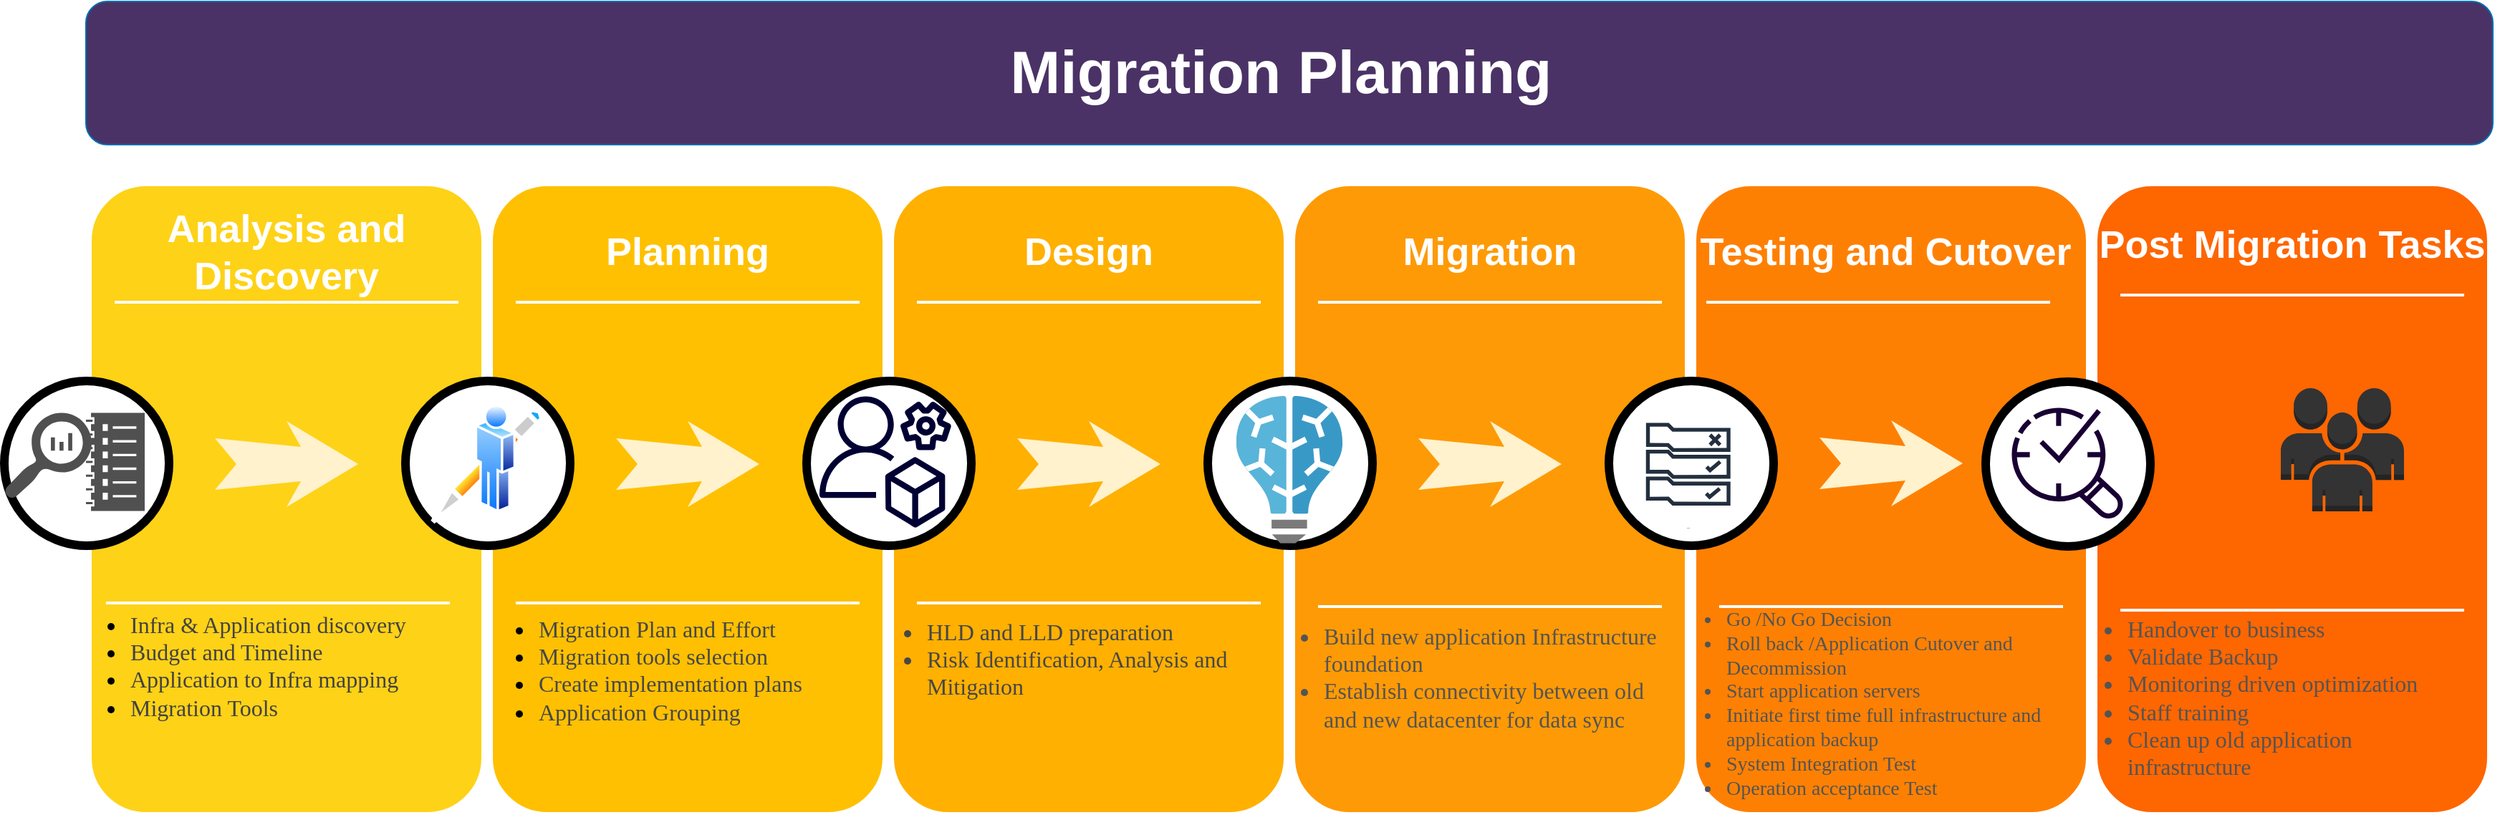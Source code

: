 <mxfile version="15.1.1" type="github" pages="4">
  <diagram name="Page-1" id="12e1b939-464a-85fe-373e-61e167be1490">
    <mxGraphModel dx="3708.5" dy="1090" grid="1" gridSize="10" guides="1" tooltips="1" connect="1" arrows="1" fold="1" page="1" pageScale="1.5" pageWidth="1169" pageHeight="826" background="none" math="0" shadow="0">
      <root>
        <mxCell id="0" />
        <mxCell id="1" parent="0" />
        <mxCell id="Mgbi5jZME9OmvZ7nnehs-18" value="" style="whiteSpace=wrap;html=1;rounded=1;shadow=0;strokeWidth=8;fontSize=20;align=center;fillColor=#FE8003;strokeColor=#FFFFFF;" parent="1" vertex="1">
          <mxGeometry x="1178" y="405" width="280" height="445" as="geometry" />
        </mxCell>
        <mxCell id="Mgbi5jZME9OmvZ7nnehs-17" value="" style="whiteSpace=wrap;html=1;rounded=1;shadow=0;strokeWidth=8;fontSize=20;align=center;fillColor=#FE6600;strokeColor=#FFFFFF;" parent="1" vertex="1">
          <mxGeometry x="1458" y="405" width="280" height="445" as="geometry" />
        </mxCell>
        <mxCell id="60da8b9f42644d3a-2" value="" style="whiteSpace=wrap;html=1;rounded=1;shadow=0;strokeWidth=8;fontSize=20;align=center;fillColor=#FED217;strokeColor=#FFFFFF;" parent="1" vertex="1">
          <mxGeometry x="58" y="405" width="280" height="445" as="geometry" />
        </mxCell>
        <mxCell id="60da8b9f42644d3a-3" value="Analysis and Discovery" style="text;html=1;strokeColor=none;fillColor=none;align=center;verticalAlign=middle;whiteSpace=wrap;rounded=0;shadow=0;fontSize=27;fontColor=#FFFFFF;fontStyle=1" parent="1" vertex="1">
          <mxGeometry x="58" y="425" width="280" height="60" as="geometry" />
        </mxCell>
        <mxCell id="60da8b9f42644d3a-6" value="" style="line;strokeWidth=2;html=1;rounded=0;shadow=0;fontSize=27;align=center;fillColor=none;strokeColor=#FFFFFF;" parent="1" vertex="1">
          <mxGeometry x="78" y="485" width="240" height="10" as="geometry" />
        </mxCell>
        <mxCell id="60da8b9f42644d3a-7" value="" style="line;strokeWidth=2;html=1;rounded=0;shadow=0;fontSize=27;align=center;fillColor=none;strokeColor=#FFFFFF;" parent="1" vertex="1">
          <mxGeometry x="72" y="695" width="240" height="10" as="geometry" />
        </mxCell>
        <mxCell id="60da8b9f42644d3a-8" value="" style="ellipse;whiteSpace=wrap;html=1;rounded=0;shadow=0;strokeWidth=6;fontSize=14;align=center;" parent="1" vertex="1">
          <mxGeometry x="1" y="545" width="115" height="115" as="geometry" />
        </mxCell>
        <mxCell id="60da8b9f42644d3a-9" value="" style="html=1;shadow=0;dashed=0;align=center;verticalAlign=middle;shape=mxgraph.arrows2.stylisedArrow;dy=0.6;dx=40;notch=15;feather=0.4;rounded=0;strokeWidth=1;fontSize=27;strokeColor=none;fillColor=#fff2cc;" parent="1" vertex="1">
          <mxGeometry x="148" y="573" width="100" height="60" as="geometry" />
        </mxCell>
        <mxCell id="60da8b9f42644d3a-17" value="" style="whiteSpace=wrap;html=1;rounded=1;shadow=0;strokeWidth=8;fontSize=20;align=center;fillColor=#FFC001;strokeColor=#FFFFFF;" parent="1" vertex="1">
          <mxGeometry x="338" y="405" width="280" height="445" as="geometry" />
        </mxCell>
        <mxCell id="60da8b9f42644d3a-18" value="Planning" style="text;html=1;strokeColor=none;fillColor=none;align=center;verticalAlign=middle;whiteSpace=wrap;rounded=0;shadow=0;fontSize=27;fontColor=#FFFFFF;fontStyle=1" parent="1" vertex="1">
          <mxGeometry x="338" y="425" width="280" height="60" as="geometry" />
        </mxCell>
        <mxCell id="60da8b9f42644d3a-20" value="" style="line;strokeWidth=2;html=1;rounded=0;shadow=0;fontSize=27;align=center;fillColor=none;strokeColor=#FFFFFF;" parent="1" vertex="1">
          <mxGeometry x="358" y="485" width="240" height="10" as="geometry" />
        </mxCell>
        <mxCell id="60da8b9f42644d3a-21" value="" style="line;strokeWidth=2;html=1;rounded=0;shadow=0;fontSize=27;align=center;fillColor=none;strokeColor=#FFFFFF;" parent="1" vertex="1">
          <mxGeometry x="358" y="695" width="240" height="10" as="geometry" />
        </mxCell>
        <mxCell id="60da8b9f42644d3a-22" value="" style="ellipse;whiteSpace=wrap;html=1;rounded=0;shadow=0;strokeWidth=6;fontSize=14;align=center;" parent="1" vertex="1">
          <mxGeometry x="281" y="545" width="115" height="115" as="geometry" />
        </mxCell>
        <mxCell id="60da8b9f42644d3a-23" value="" style="html=1;shadow=0;dashed=0;align=center;verticalAlign=middle;shape=mxgraph.arrows2.stylisedArrow;dy=0.6;dx=40;notch=15;feather=0.4;rounded=0;strokeWidth=1;fontSize=27;strokeColor=none;fillColor=#fff2cc;" parent="1" vertex="1">
          <mxGeometry x="428" y="573" width="100" height="60" as="geometry" />
        </mxCell>
        <mxCell id="60da8b9f42644d3a-24" value="" style="whiteSpace=wrap;html=1;rounded=1;shadow=0;strokeWidth=8;fontSize=20;align=center;fillColor=#FFB001;strokeColor=#FFFFFF;" parent="1" vertex="1">
          <mxGeometry x="618" y="405" width="280" height="445" as="geometry" />
        </mxCell>
        <mxCell id="60da8b9f42644d3a-25" value="Design" style="text;html=1;strokeColor=none;fillColor=none;align=center;verticalAlign=middle;whiteSpace=wrap;rounded=0;shadow=0;fontSize=27;fontColor=#FFFFFF;fontStyle=1" parent="1" vertex="1">
          <mxGeometry x="618" y="425" width="280" height="60" as="geometry" />
        </mxCell>
        <mxCell id="60da8b9f42644d3a-27" value="" style="line;strokeWidth=2;html=1;rounded=0;shadow=0;fontSize=27;align=center;fillColor=none;strokeColor=#FFFFFF;" parent="1" vertex="1">
          <mxGeometry x="638" y="485" width="240" height="10" as="geometry" />
        </mxCell>
        <mxCell id="60da8b9f42644d3a-28" value="" style="line;strokeWidth=2;html=1;rounded=0;shadow=0;fontSize=27;align=center;fillColor=none;strokeColor=#FFFFFF;" parent="1" vertex="1">
          <mxGeometry x="638" y="697.5" width="240" height="5" as="geometry" />
        </mxCell>
        <mxCell id="60da8b9f42644d3a-29" value="" style="ellipse;whiteSpace=wrap;html=1;rounded=0;shadow=0;strokeWidth=6;fontSize=14;align=center;" parent="1" vertex="1">
          <mxGeometry x="561" y="545" width="115" height="115" as="geometry" />
        </mxCell>
        <mxCell id="60da8b9f42644d3a-30" value="" style="html=1;shadow=0;dashed=0;align=center;verticalAlign=middle;shape=mxgraph.arrows2.stylisedArrow;dy=0.6;dx=40;notch=15;feather=0.4;rounded=0;strokeWidth=1;fontSize=27;strokeColor=none;fillColor=#fff2cc;" parent="1" vertex="1">
          <mxGeometry x="708" y="573" width="100" height="60" as="geometry" />
        </mxCell>
        <mxCell id="60da8b9f42644d3a-31" value="" style="whiteSpace=wrap;html=1;rounded=1;shadow=0;strokeWidth=8;fontSize=20;align=center;fillColor=#FE9A05;strokeColor=#FFFFFF;" parent="1" vertex="1">
          <mxGeometry x="898" y="405" width="280" height="445" as="geometry" />
        </mxCell>
        <mxCell id="60da8b9f42644d3a-32" value="Migration" style="text;html=1;strokeColor=none;fillColor=none;align=center;verticalAlign=middle;whiteSpace=wrap;rounded=0;shadow=0;fontSize=27;fontColor=#FFFFFF;fontStyle=1" parent="1" vertex="1">
          <mxGeometry x="898" y="425" width="280" height="60" as="geometry" />
        </mxCell>
        <mxCell id="60da8b9f42644d3a-33" value="&lt;div style=&quot;text-align: left&quot;&gt;&lt;br&gt;&lt;/div&gt;" style="text;html=1;strokeColor=none;fillColor=none;align=center;verticalAlign=middle;whiteSpace=wrap;rounded=0;shadow=0;fontSize=14;fontColor=#FFFFFF;" parent="1" vertex="1">
          <mxGeometry x="898" y="725" width="280" height="90" as="geometry" />
        </mxCell>
        <mxCell id="60da8b9f42644d3a-34" value="" style="line;strokeWidth=2;html=1;rounded=0;shadow=0;fontSize=27;align=center;fillColor=none;strokeColor=#FFFFFF;" parent="1" vertex="1">
          <mxGeometry x="918" y="485" width="240" height="10" as="geometry" />
        </mxCell>
        <mxCell id="60da8b9f42644d3a-35" value="" style="line;strokeWidth=2;html=1;rounded=0;shadow=0;fontSize=27;align=center;fillColor=none;strokeColor=#FFFFFF;" parent="1" vertex="1">
          <mxGeometry x="918" y="697.5" width="240" height="10" as="geometry" />
        </mxCell>
        <mxCell id="60da8b9f42644d3a-36" value="" style="ellipse;whiteSpace=wrap;html=1;rounded=0;shadow=0;strokeWidth=6;fontSize=14;align=center;" parent="1" vertex="1">
          <mxGeometry x="841" y="545" width="115" height="115" as="geometry" />
        </mxCell>
        <mxCell id="60da8b9f42644d3a-37" value="" style="html=1;shadow=0;dashed=0;align=center;verticalAlign=middle;shape=mxgraph.arrows2.stylisedArrow;dy=0.6;dx=40;notch=15;feather=0.4;rounded=0;strokeWidth=1;fontSize=27;strokeColor=none;fillColor=#fff2cc;" parent="1" vertex="1">
          <mxGeometry x="988" y="573" width="100" height="60" as="geometry" />
        </mxCell>
        <mxCell id="60da8b9f42644d3a-38" value="" style="ellipse;whiteSpace=wrap;html=1;rounded=0;shadow=0;strokeWidth=6;fontSize=14;align=center;" parent="1" vertex="1">
          <mxGeometry x="1121" y="545" width="115" height="115" as="geometry" />
        </mxCell>
        <mxCell id="Mgbi5jZME9OmvZ7nnehs-1" value="&lt;h2&gt;&lt;font size=&quot;1&quot; color=&quot;#ffffff&quot;&gt;&lt;b style=&quot;font-size: 42px&quot;&gt;Migration Planning&amp;nbsp;&lt;/b&gt;&lt;/font&gt;&lt;/h2&gt;" style="rounded=1;whiteSpace=wrap;html=1;strokeColor=#006EAF;fontColor=#ffffff;fillColor=#4A3266;" parent="1" vertex="1">
          <mxGeometry x="58" y="280" width="1680" height="100" as="geometry" />
        </mxCell>
        <mxCell id="Mgbi5jZME9OmvZ7nnehs-10" value="Post Migration Tasks" style="text;html=1;strokeColor=none;fillColor=none;align=center;verticalAlign=middle;whiteSpace=wrap;rounded=0;shadow=0;fontSize=27;fontColor=#FFFFFF;fontStyle=1" parent="1" vertex="1">
          <mxGeometry x="1458" y="420" width="280" height="60" as="geometry" />
        </mxCell>
        <mxCell id="Mgbi5jZME9OmvZ7nnehs-12" value="" style="line;strokeWidth=2;html=1;rounded=0;shadow=0;fontSize=27;align=center;fillColor=none;strokeColor=#FFFFFF;" parent="1" vertex="1">
          <mxGeometry x="1478" y="480" width="240" height="10" as="geometry" />
        </mxCell>
        <mxCell id="Mgbi5jZME9OmvZ7nnehs-13" value="" style="line;strokeWidth=2;html=1;rounded=0;shadow=0;fontSize=27;align=center;fillColor=none;strokeColor=#FFFFFF;" parent="1" vertex="1">
          <mxGeometry x="1478" y="700" width="240" height="10" as="geometry" />
        </mxCell>
        <mxCell id="Mgbi5jZME9OmvZ7nnehs-14" value="" style="ellipse;whiteSpace=wrap;html=1;rounded=0;shadow=0;strokeWidth=6;fontSize=14;align=center;" parent="1" vertex="1">
          <mxGeometry x="1384" y="545.5" width="115" height="115" as="geometry" />
        </mxCell>
        <mxCell id="Mgbi5jZME9OmvZ7nnehs-20" value="" style="html=1;shadow=0;dashed=0;align=center;verticalAlign=middle;shape=mxgraph.arrows2.stylisedArrow;dy=0.6;dx=40;notch=15;feather=0.4;rounded=0;strokeWidth=1;fontSize=27;strokeColor=none;fillColor=#fff2cc;" parent="1" vertex="1">
          <mxGeometry x="1268" y="572.5" width="100" height="60" as="geometry" />
        </mxCell>
        <mxCell id="Mgbi5jZME9OmvZ7nnehs-23" value="" style="line;strokeWidth=2;html=1;rounded=0;shadow=0;fontSize=27;align=center;fillColor=none;strokeColor=#FFFFFF;" parent="1" vertex="1">
          <mxGeometry x="1189" y="485" width="240" height="10" as="geometry" />
        </mxCell>
        <mxCell id="Mgbi5jZME9OmvZ7nnehs-27" value="" style="line;strokeWidth=2;html=1;rounded=0;shadow=0;fontSize=27;align=center;fillColor=none;strokeColor=#FFFFFF;" parent="1" vertex="1">
          <mxGeometry x="1198" y="697.5" width="240" height="10" as="geometry" />
        </mxCell>
        <mxCell id="Mgbi5jZME9OmvZ7nnehs-30" value="Testing and Cutover&amp;nbsp;" style="text;html=1;strokeColor=none;fillColor=none;align=center;verticalAlign=middle;whiteSpace=wrap;rounded=0;shadow=0;fontSize=27;fontColor=#FFFFFF;fontStyle=1" parent="1" vertex="1">
          <mxGeometry x="1178" y="425" width="280" height="60" as="geometry" />
        </mxCell>
        <mxCell id="Mgbi5jZME9OmvZ7nnehs-32" value="" style="aspect=fixed;perimeter=ellipsePerimeter;html=1;align=center;shadow=0;dashed=0;spacingTop=3;image;image=img/lib/active_directory/writer.svg;fontColor=#333333;fillColor=#006666;" parent="1" vertex="1">
          <mxGeometry x="298.5" y="561.33" width="80" height="83.33" as="geometry" />
        </mxCell>
        <mxCell id="Mgbi5jZME9OmvZ7nnehs-38" value="Rule" style="sketch=0;outlineConnect=0;fontColor=#232F3E;gradientColor=none;strokeColor=#232F3E;fillColor=#ffffff;dashed=0;verticalLabelPosition=bottom;verticalAlign=top;align=center;html=1;fontSize=1;fontStyle=0;aspect=fixed;shape=mxgraph.aws4.resourceIcon;resIcon=mxgraph.aws4.rule_2;" parent="1" vertex="1">
          <mxGeometry x="1139.5" y="566.25" width="73.75" height="73.75" as="geometry" />
        </mxCell>
        <mxCell id="Mgbi5jZME9OmvZ7nnehs-44" value="" style="sketch=0;outlineConnect=0;fontColor=#232F3E;gradientColor=none;strokeColor=none;dashed=0;verticalLabelPosition=bottom;verticalAlign=top;align=center;html=1;fontSize=12;fontStyle=0;aspect=fixed;pointerEvents=1;shape=mxgraph.aws4.systems_manager_opscenter;fillColor=#190033;" parent="1" vertex="1">
          <mxGeometry x="1402" y="561.98" width="79" height="79" as="geometry" />
        </mxCell>
        <mxCell id="Mgbi5jZME9OmvZ7nnehs-48" value="" style="sketch=0;aspect=fixed;html=1;points=[];align=center;image;fontSize=12;image=img/lib/mscae/Batch_AI.svg;fillColor=#006666;fontColor=#333333;" parent="1" vertex="1">
          <mxGeometry x="860.92" y="555.36" width="74.16" height="103" as="geometry" />
        </mxCell>
        <mxCell id="Mgbi5jZME9OmvZ7nnehs-49" value="" style="sketch=0;pointerEvents=1;shadow=0;dashed=0;html=1;strokeColor=none;labelPosition=center;verticalLabelPosition=bottom;verticalAlign=top;align=center;fillColor=#505050;shape=mxgraph.mscae.oms.log_search;fontColor=#333333;" parent="1" vertex="1">
          <mxGeometry x="1" y="567.23" width="61" height="60" as="geometry" />
        </mxCell>
        <mxCell id="Mgbi5jZME9OmvZ7nnehs-51" value="" style="sketch=0;pointerEvents=1;shadow=0;dashed=0;html=1;strokeColor=none;labelPosition=center;verticalLabelPosition=bottom;verticalAlign=top;align=center;fillColor=#505050;shape=mxgraph.mscae.oms.log_management;fontColor=#333333;" parent="1" vertex="1">
          <mxGeometry x="58" y="567.23" width="41" height="68.5" as="geometry" />
        </mxCell>
        <mxCell id="Mgbi5jZME9OmvZ7nnehs-52" value="" style="sketch=0;outlineConnect=0;fontColor=#232F3E;gradientColor=none;strokeColor=none;dashed=0;verticalLabelPosition=bottom;verticalAlign=top;align=center;html=1;fontSize=12;fontStyle=0;aspect=fixed;pointerEvents=1;shape=mxgraph.aws4.organizations_management_account;fillColor=#000033;" parent="1" vertex="1">
          <mxGeometry x="570" y="552.96" width="92.07" height="97.04" as="geometry" />
        </mxCell>
        <mxCell id="Mgbi5jZME9OmvZ7nnehs-53" value="" style="outlineConnect=0;dashed=0;verticalLabelPosition=bottom;verticalAlign=top;align=center;html=1;shape=mxgraph.aws3.users;gradientColor=none;fontColor=#333333;fillColor=#333333;" parent="1" vertex="1">
          <mxGeometry x="1590" y="550" width="86" height="86" as="geometry" />
        </mxCell>
        <mxCell id="AoJPHezmwkSOa9v0bwVs-1" value="&lt;ul style=&quot;font-size: 16px&quot;&gt;&lt;li&gt;&lt;font color=&quot;#474747&quot; face=&quot;Verdana&quot; style=&quot;font-size: 16px&quot;&gt;Migration Plan and Effort&amp;nbsp;&lt;/font&gt;&lt;/li&gt;&lt;li&gt;&lt;font color=&quot;#474747&quot; face=&quot;Verdana&quot; style=&quot;font-size: 16px&quot;&gt;Migration tools selection&lt;/font&gt;&lt;/li&gt;&lt;li&gt;&lt;font color=&quot;#474747&quot; face=&quot;Verdana&quot; style=&quot;font-size: 16px&quot;&gt;Create implementation plans&lt;/font&gt;&lt;/li&gt;&lt;li&gt;&lt;font color=&quot;#474747&quot; face=&quot;Verdana&quot; style=&quot;font-size: 16px&quot;&gt;Application Grouping&amp;nbsp;&amp;nbsp;&lt;/font&gt;&lt;/li&gt;&lt;/ul&gt;" style="text;html=1;strokeColor=none;fillColor=none;spacing=5;spacingTop=-20;whiteSpace=wrap;overflow=hidden;rounded=0;" vertex="1" parent="1">
          <mxGeometry x="329" y="702.5" width="298" height="130" as="geometry" />
        </mxCell>
        <mxCell id="AoJPHezmwkSOa9v0bwVs-2" value="&lt;ul style=&quot;font-size: 16px&quot;&gt;&lt;li&gt;&lt;font face=&quot;Verdana&quot; style=&quot;font-size: 16px&quot;&gt;&lt;span style=&quot;color: rgb(66 , 66 , 66) ; text-align: justify&quot;&gt;Infra &amp;amp; Application discovery&amp;nbsp;&lt;/span&gt;&lt;/font&gt;&lt;/li&gt;&lt;li&gt;&lt;font face=&quot;Verdana&quot; style=&quot;font-size: 16px&quot;&gt;&lt;span style=&quot;color: rgb(66 , 66 , 66) ; text-align: justify&quot;&gt;Budget and Timeline&lt;/span&gt;&lt;/font&gt;&lt;/li&gt;&lt;li&gt;&lt;font face=&quot;Verdana&quot; style=&quot;font-size: 16px&quot;&gt;&lt;span style=&quot;color: rgb(66 , 66 , 66) ; text-align: justify&quot;&gt;Application to Infra mapping&amp;nbsp;&amp;nbsp;&lt;/span&gt;&lt;/font&gt;&lt;/li&gt;&lt;li&gt;&lt;span style=&quot;font-family: &amp;#34;verdana&amp;#34; ; color: rgb(66 , 66 , 66) ; text-align: justify&quot;&gt;&lt;font style=&quot;font-size: 16px&quot;&gt;Migration Tools&amp;nbsp;&lt;/font&gt;&lt;/span&gt;&lt;/li&gt;&lt;/ul&gt;&lt;h1 style=&quot;font-size: 16px&quot;&gt;&lt;div style=&quot;text-align: justify&quot;&gt;&lt;br style=&quot;color: rgb(51 , 51 , 51) ; font-weight: 400&quot;&gt;&lt;/div&gt;&lt;/h1&gt;" style="text;html=1;strokeColor=none;fillColor=none;spacing=5;spacingTop=-20;whiteSpace=wrap;overflow=hidden;rounded=0;" vertex="1" parent="1">
          <mxGeometry x="44.25" y="700" width="295.75" height="135" as="geometry" />
        </mxCell>
        <mxCell id="AoJPHezmwkSOa9v0bwVs-3" value="&lt;ul style=&quot;font-size: 16px&quot;&gt;&lt;li&gt;&lt;font face=&quot;Verdana&quot; style=&quot;font-size: 16px&quot;&gt;HLD and LLD&amp;nbsp;preparation&amp;nbsp;&lt;/font&gt;&lt;/li&gt;&lt;li&gt;&lt;font face=&quot;Verdana&quot; style=&quot;font-size: 16px&quot;&gt;Risk Identification, Analysis and Mitigation&amp;nbsp;&lt;/font&gt;&lt;/li&gt;&lt;/ul&gt;" style="text;html=1;strokeColor=none;fillColor=none;spacing=5;spacingTop=-20;whiteSpace=wrap;overflow=hidden;rounded=0;fontColor=#474747;" vertex="1" parent="1">
          <mxGeometry x="600" y="705" width="298" height="130" as="geometry" />
        </mxCell>
        <mxCell id="AoJPHezmwkSOa9v0bwVs-4" value="&lt;font color=&quot;#545454&quot; style=&quot;font-size: 14px ; text-align: center&quot; face=&quot;Verdana&quot;&gt;&lt;div style=&quot;text-align: left ; font-size: 16px&quot;&gt;&lt;ul&gt;&lt;li&gt;&lt;div style=&quot;color: rgb(255 , 255 , 255) ; display: inline&quot;&gt;&lt;span style=&quot;color: rgb(84 , 84 , 84)&quot;&gt;Build new application Infrastructure foundation&lt;/span&gt;&lt;/div&gt;&lt;/li&gt;&lt;li&gt;Establish connectivity between old and new datacenter for data sync&lt;/li&gt;&lt;/ul&gt;&lt;/div&gt;&lt;/font&gt;" style="text;html=1;strokeColor=none;fillColor=none;spacing=5;spacingTop=-20;whiteSpace=wrap;overflow=hidden;rounded=0;fontColor=#474747;" vertex="1" parent="1">
          <mxGeometry x="876.5" y="707.5" width="293.5" height="142.5" as="geometry" />
        </mxCell>
        <mxCell id="AoJPHezmwkSOa9v0bwVs-5" value="&lt;font color=&quot;#545454&quot; style=&quot;font-size: 14px ; text-align: center&quot; face=&quot;Verdana&quot;&gt;&lt;div style=&quot;text-align: left&quot;&gt;&lt;ul&gt;&lt;li&gt;&lt;span&gt;Go /No Go Decision&lt;/span&gt;&lt;br&gt;&lt;/li&gt;&lt;li&gt;Roll back /Application Cutover and Decommission&amp;nbsp;&lt;/li&gt;&lt;li&gt;Start application servers&lt;/li&gt;&lt;li&gt;Initiate first time full infrastructure and application backup&amp;nbsp;&lt;/li&gt;&lt;li&gt;System Integration Test&lt;/li&gt;&lt;li&gt;Operation acceptance Test&lt;/li&gt;&lt;/ul&gt;&lt;/div&gt;&lt;/font&gt;" style="text;html=1;strokeColor=none;fillColor=none;spacing=5;spacingTop=-20;whiteSpace=wrap;overflow=hidden;rounded=0;fontColor=#474747;" vertex="1" parent="1">
          <mxGeometry x="1158" y="700" width="312" height="142.5" as="geometry" />
        </mxCell>
        <mxCell id="AoJPHezmwkSOa9v0bwVs-6" value="&lt;font color=&quot;#545454&quot; style=&quot;font-size: 14px ; text-align: center&quot; face=&quot;Verdana&quot;&gt;&lt;div style=&quot;text-align: left ; font-size: 16px&quot;&gt;&lt;ul&gt;&lt;li&gt;Handover to business&amp;nbsp;&lt;/li&gt;&lt;li&gt;Validate Backup&amp;nbsp;&lt;/li&gt;&lt;li&gt;Monitoring driven optimization&amp;nbsp;&lt;/li&gt;&lt;li&gt;Staff training&amp;nbsp;&lt;/li&gt;&lt;li&gt;Clean up old application infrastructure&amp;nbsp;&lt;/li&gt;&lt;/ul&gt;&lt;/div&gt;&lt;/font&gt;" style="text;html=1;strokeColor=none;fillColor=none;spacing=5;spacingTop=-20;whiteSpace=wrap;overflow=hidden;rounded=0;fontColor=#474747;" vertex="1" parent="1">
          <mxGeometry x="1438" y="702.5" width="293.5" height="142.5" as="geometry" />
        </mxCell>
      </root>
    </mxGraphModel>
  </diagram>
  <diagram id="AjVxWTOqyIHjBycvIR92" name="Page-2">
    <mxGraphModel dx="3061" dy="2415" grid="1" gridSize="10" guides="1" tooltips="1" connect="1" arrows="1" fold="1" page="1" pageScale="1" pageWidth="827" pageHeight="1169" math="0" shadow="0">
      <root>
        <mxCell id="GBv7Qy-Bken8bCMUCpsC-0" />
        <mxCell id="GBv7Qy-Bken8bCMUCpsC-1" parent="GBv7Qy-Bken8bCMUCpsC-0" />
        <mxCell id="GBv7Qy-Bken8bCMUCpsC-2" value="" style="whiteSpace=wrap;html=1;rounded=1;shadow=0;strokeWidth=8;fontSize=20;align=center;fillColor=#FE8003;strokeColor=#FFFFFF;" parent="GBv7Qy-Bken8bCMUCpsC-1" vertex="1">
          <mxGeometry x="1178" y="405" width="280" height="430" as="geometry" />
        </mxCell>
        <mxCell id="GBv7Qy-Bken8bCMUCpsC-3" value="" style="whiteSpace=wrap;html=1;rounded=1;shadow=0;strokeWidth=8;fontSize=20;align=center;strokeColor=#FFFFFF;fillColor=#FE6600;" parent="GBv7Qy-Bken8bCMUCpsC-1" vertex="1">
          <mxGeometry x="1458" y="405" width="280" height="430" as="geometry" />
        </mxCell>
        <mxCell id="GBv7Qy-Bken8bCMUCpsC-4" value="" style="whiteSpace=wrap;html=1;rounded=1;shadow=0;strokeWidth=8;fontSize=20;align=center;fillColor=#FED217;strokeColor=#FFFFFF;" parent="GBv7Qy-Bken8bCMUCpsC-1" vertex="1">
          <mxGeometry x="58" y="405" width="280" height="430" as="geometry" />
        </mxCell>
        <mxCell id="GBv7Qy-Bken8bCMUCpsC-5" value="Analysis and Discovery" style="text;html=1;strokeColor=none;fillColor=none;align=center;verticalAlign=middle;whiteSpace=wrap;rounded=0;shadow=0;fontSize=27;fontColor=#FFFFFF;fontStyle=1" parent="GBv7Qy-Bken8bCMUCpsC-1" vertex="1">
          <mxGeometry x="58" y="425" width="280" height="60" as="geometry" />
        </mxCell>
        <mxCell id="GBv7Qy-Bken8bCMUCpsC-6" value="&lt;div style=&quot;text-align: justify&quot;&gt;&lt;ul&gt;&lt;li&gt;&lt;span&gt;&lt;font style=&quot;font-size: 18px&quot; color=&quot;#424242&quot;&gt;&lt;b&gt;Infra and Application discovery&amp;nbsp;&lt;/b&gt;&lt;/font&gt;&lt;/span&gt;&lt;/li&gt;&lt;li&gt;&lt;span&gt;&lt;font size=&quot;3&quot; color=&quot;#424242&quot;&gt;&lt;b&gt;Budget and Timeline&lt;/b&gt;&lt;/font&gt;&lt;/span&gt;&lt;/li&gt;&lt;li&gt;&lt;span&gt;&lt;font size=&quot;3&quot; color=&quot;#424242&quot;&gt;&lt;b&gt;Application to Infra mapping&amp;nbsp;&amp;nbsp;&lt;/b&gt;&lt;/font&gt;&lt;/span&gt;&lt;/li&gt;&lt;li&gt;&lt;font size=&quot;3&quot; color=&quot;#424242&quot;&gt;&lt;b&gt;Migration Tools&amp;nbsp;&lt;/b&gt;&lt;/font&gt;&lt;/li&gt;&lt;/ul&gt;&lt;/div&gt;&lt;div style=&quot;text-align: justify&quot;&gt;&lt;br&gt;&lt;/div&gt;" style="text;html=1;strokeColor=none;fillColor=none;align=left;verticalAlign=middle;whiteSpace=wrap;rounded=0;shadow=0;fontSize=14;fontColor=#333333;" parent="GBv7Qy-Bken8bCMUCpsC-1" vertex="1">
          <mxGeometry x="38" y="687.5" width="280" height="155" as="geometry" />
        </mxCell>
        <mxCell id="GBv7Qy-Bken8bCMUCpsC-7" value="" style="line;strokeWidth=2;html=1;rounded=0;shadow=0;fontSize=27;align=center;fillColor=none;strokeColor=#FFFFFF;" parent="GBv7Qy-Bken8bCMUCpsC-1" vertex="1">
          <mxGeometry x="78" y="485" width="240" height="10" as="geometry" />
        </mxCell>
        <mxCell id="GBv7Qy-Bken8bCMUCpsC-8" value="" style="line;strokeWidth=2;html=1;rounded=0;shadow=0;fontSize=27;align=center;fillColor=none;strokeColor=#FFFFFF;" parent="GBv7Qy-Bken8bCMUCpsC-1" vertex="1">
          <mxGeometry x="72" y="695" width="240" height="10" as="geometry" />
        </mxCell>
        <mxCell id="GBv7Qy-Bken8bCMUCpsC-9" value="" style="ellipse;whiteSpace=wrap;html=1;rounded=0;shadow=0;strokeWidth=6;fontSize=14;align=center;" parent="GBv7Qy-Bken8bCMUCpsC-1" vertex="1">
          <mxGeometry x="1" y="545" width="115" height="115" as="geometry" />
        </mxCell>
        <mxCell id="GBv7Qy-Bken8bCMUCpsC-10" value="" style="html=1;shadow=0;dashed=0;align=center;verticalAlign=middle;shape=mxgraph.arrows2.stylisedArrow;dy=0.6;dx=40;notch=15;feather=0.4;rounded=0;strokeWidth=1;fontSize=27;strokeColor=none;fillColor=#fff2cc;" parent="GBv7Qy-Bken8bCMUCpsC-1" vertex="1">
          <mxGeometry x="148" y="573" width="100" height="60" as="geometry" />
        </mxCell>
        <mxCell id="GBv7Qy-Bken8bCMUCpsC-11" value="" style="whiteSpace=wrap;html=1;rounded=1;shadow=0;strokeWidth=8;fontSize=20;align=center;fillColor=#FFC001;strokeColor=#FFFFFF;" parent="GBv7Qy-Bken8bCMUCpsC-1" vertex="1">
          <mxGeometry x="338" y="405" width="280" height="430" as="geometry" />
        </mxCell>
        <mxCell id="GBv7Qy-Bken8bCMUCpsC-12" value="Planning" style="text;html=1;strokeColor=none;fillColor=none;align=center;verticalAlign=middle;whiteSpace=wrap;rounded=0;shadow=0;fontSize=27;fontColor=#FFFFFF;fontStyle=1" parent="GBv7Qy-Bken8bCMUCpsC-1" vertex="1">
          <mxGeometry x="338" y="425" width="280" height="60" as="geometry" />
        </mxCell>
        <mxCell id="GBv7Qy-Bken8bCMUCpsC-13" value="&lt;ul&gt;&lt;li&gt;&lt;b style=&quot;font-size: 18px&quot;&gt;&lt;font color=&quot;#474747&quot;&gt;Migration Plan and Effort&amp;nbsp;&lt;/font&gt;&lt;/b&gt;&lt;/li&gt;&lt;li&gt;&lt;b style=&quot;font-size: 18px&quot;&gt;&lt;font color=&quot;#474747&quot;&gt;Migration tools selection&lt;/font&gt;&lt;/b&gt;&lt;/li&gt;&lt;li&gt;&lt;b style=&quot;font-size: 18px&quot;&gt;&lt;font color=&quot;#474747&quot;&gt;Create implementation plans&lt;/font&gt;&lt;/b&gt;&lt;/li&gt;&lt;li&gt;&lt;b style=&quot;font-size: 18px&quot;&gt;&lt;font color=&quot;#474747&quot;&gt;Application Grouping&amp;nbsp;&amp;nbsp;&lt;/font&gt;&lt;/b&gt;&lt;/li&gt;&lt;/ul&gt;" style="text;html=1;strokeColor=none;fillColor=none;align=left;verticalAlign=middle;whiteSpace=wrap;rounded=0;shadow=0;fontSize=14;fontColor=#FFFFFF;" parent="GBv7Qy-Bken8bCMUCpsC-1" vertex="1">
          <mxGeometry x="320" y="715" width="298" height="90" as="geometry" />
        </mxCell>
        <mxCell id="GBv7Qy-Bken8bCMUCpsC-14" value="" style="line;strokeWidth=2;html=1;rounded=0;shadow=0;fontSize=27;align=center;fillColor=none;strokeColor=#FFFFFF;" parent="GBv7Qy-Bken8bCMUCpsC-1" vertex="1">
          <mxGeometry x="358" y="485" width="240" height="10" as="geometry" />
        </mxCell>
        <mxCell id="GBv7Qy-Bken8bCMUCpsC-15" value="" style="line;strokeWidth=2;html=1;rounded=0;shadow=0;fontSize=27;align=center;fillColor=none;strokeColor=#FFFFFF;" parent="GBv7Qy-Bken8bCMUCpsC-1" vertex="1">
          <mxGeometry x="358" y="695" width="240" height="10" as="geometry" />
        </mxCell>
        <mxCell id="GBv7Qy-Bken8bCMUCpsC-16" value="" style="ellipse;whiteSpace=wrap;html=1;rounded=0;shadow=0;strokeWidth=6;fontSize=14;align=center;" parent="GBv7Qy-Bken8bCMUCpsC-1" vertex="1">
          <mxGeometry x="281" y="545" width="115" height="115" as="geometry" />
        </mxCell>
        <mxCell id="GBv7Qy-Bken8bCMUCpsC-17" value="" style="html=1;shadow=0;dashed=0;align=center;verticalAlign=middle;shape=mxgraph.arrows2.stylisedArrow;dy=0.6;dx=40;notch=15;feather=0.4;rounded=0;strokeWidth=1;fontSize=27;strokeColor=none;fillColor=#fff2cc;" parent="GBv7Qy-Bken8bCMUCpsC-1" vertex="1">
          <mxGeometry x="428" y="573" width="100" height="60" as="geometry" />
        </mxCell>
        <mxCell id="GBv7Qy-Bken8bCMUCpsC-18" value="" style="whiteSpace=wrap;html=1;rounded=1;shadow=0;strokeWidth=8;fontSize=20;align=center;fillColor=#FFB001;strokeColor=#FFFFFF;" parent="GBv7Qy-Bken8bCMUCpsC-1" vertex="1">
          <mxGeometry x="618" y="405" width="280" height="430" as="geometry" />
        </mxCell>
        <mxCell id="GBv7Qy-Bken8bCMUCpsC-19" value="Design" style="text;html=1;strokeColor=none;fillColor=none;align=center;verticalAlign=middle;whiteSpace=wrap;rounded=0;shadow=0;fontSize=27;fontColor=#FFFFFF;fontStyle=1" parent="GBv7Qy-Bken8bCMUCpsC-1" vertex="1">
          <mxGeometry x="618" y="425" width="280" height="60" as="geometry" />
        </mxCell>
        <mxCell id="GBv7Qy-Bken8bCMUCpsC-20" value="&lt;div style=&quot;text-align: justify&quot;&gt;&lt;ul&gt;&lt;li&gt;&lt;font style=&quot;font-size: 18px&quot; color=&quot;#000000&quot;&gt;&lt;b&gt;&lt;font&gt;HLD and LLD &lt;/font&gt;preparation&lt;font&gt;&amp;nbsp;&lt;/font&gt;&lt;/b&gt;&lt;/font&gt;&lt;/li&gt;&lt;li&gt;&lt;font size=&quot;3&quot; color=&quot;#000000&quot;&gt;&lt;b&gt;Risk Identification, Analysis and Mitigation&amp;nbsp;&lt;/b&gt;&lt;/font&gt;&lt;/li&gt;&lt;/ul&gt;&lt;/div&gt;&lt;div&gt;&lt;font color=&quot;#575757&quot;&gt;&lt;br&gt;&lt;/font&gt;&lt;/div&gt;" style="text;html=1;strokeColor=none;fillColor=none;align=center;verticalAlign=middle;whiteSpace=wrap;rounded=0;shadow=0;fontSize=14;fontColor=#FFFFFF;" parent="GBv7Qy-Bken8bCMUCpsC-1" vertex="1">
          <mxGeometry x="620" y="715" width="260" height="90" as="geometry" />
        </mxCell>
        <mxCell id="GBv7Qy-Bken8bCMUCpsC-21" value="" style="line;strokeWidth=2;html=1;rounded=0;shadow=0;fontSize=27;align=center;fillColor=none;strokeColor=#FFFFFF;" parent="GBv7Qy-Bken8bCMUCpsC-1" vertex="1">
          <mxGeometry x="638" y="485" width="240" height="10" as="geometry" />
        </mxCell>
        <mxCell id="GBv7Qy-Bken8bCMUCpsC-22" value="" style="line;strokeWidth=2;html=1;rounded=0;shadow=0;fontSize=27;align=center;fillColor=none;strokeColor=#FFFFFF;" parent="GBv7Qy-Bken8bCMUCpsC-1" vertex="1">
          <mxGeometry x="638" y="697.5" width="240" height="5" as="geometry" />
        </mxCell>
        <mxCell id="GBv7Qy-Bken8bCMUCpsC-23" value="" style="ellipse;whiteSpace=wrap;html=1;rounded=0;shadow=0;strokeWidth=6;fontSize=14;align=center;" parent="GBv7Qy-Bken8bCMUCpsC-1" vertex="1">
          <mxGeometry x="561" y="545" width="115" height="115" as="geometry" />
        </mxCell>
        <mxCell id="GBv7Qy-Bken8bCMUCpsC-24" value="" style="html=1;shadow=0;dashed=0;align=center;verticalAlign=middle;shape=mxgraph.arrows2.stylisedArrow;dy=0.6;dx=40;notch=15;feather=0.4;rounded=0;strokeWidth=1;fontSize=27;strokeColor=none;fillColor=#fff2cc;" parent="GBv7Qy-Bken8bCMUCpsC-1" vertex="1">
          <mxGeometry x="708" y="573" width="100" height="60" as="geometry" />
        </mxCell>
        <mxCell id="GBv7Qy-Bken8bCMUCpsC-25" value="" style="whiteSpace=wrap;html=1;rounded=1;shadow=0;strokeWidth=8;fontSize=20;align=center;fillColor=#FE9A05;strokeColor=#FFFFFF;" parent="GBv7Qy-Bken8bCMUCpsC-1" vertex="1">
          <mxGeometry x="898" y="405" width="280" height="430" as="geometry" />
        </mxCell>
        <mxCell id="GBv7Qy-Bken8bCMUCpsC-26" value="Migration" style="text;html=1;strokeColor=none;fillColor=none;align=center;verticalAlign=middle;whiteSpace=wrap;rounded=0;shadow=0;fontSize=27;fontColor=#FFFFFF;fontStyle=1" parent="GBv7Qy-Bken8bCMUCpsC-1" vertex="1">
          <mxGeometry x="898" y="425" width="280" height="60" as="geometry" />
        </mxCell>
        <mxCell id="GBv7Qy-Bken8bCMUCpsC-27" value="&lt;div style=&quot;text-align: left&quot;&gt;&lt;span style=&quot;color: rgb(84 , 84 , 84)&quot;&gt;New Infrastructure foundation&lt;/span&gt;&lt;/div&gt;&lt;font color=&quot;#545454&quot;&gt;&lt;div style=&quot;text-align: left&quot;&gt;&lt;span&gt;Establish connectivity between old and&amp;nbsp;&lt;/span&gt;&lt;/div&gt;&lt;div style=&quot;text-align: left&quot;&gt;&lt;span&gt;new datacenter&amp;nbsp;&lt;/span&gt;&lt;/div&gt;&lt;div style=&quot;text-align: left&quot;&gt;&lt;span&gt;Setup pilot infrastructure and validate&amp;nbsp;&lt;/span&gt;&lt;/div&gt;&lt;div style=&quot;text-align: left&quot;&gt;&lt;span&gt;&amp;nbsp;&lt;/span&gt;&lt;/div&gt;&lt;/font&gt;" style="text;html=1;strokeColor=none;fillColor=none;align=center;verticalAlign=middle;whiteSpace=wrap;rounded=0;shadow=0;fontSize=14;fontColor=#FFFFFF;" parent="GBv7Qy-Bken8bCMUCpsC-1" vertex="1">
          <mxGeometry x="898" y="725" width="280" height="90" as="geometry" />
        </mxCell>
        <mxCell id="GBv7Qy-Bken8bCMUCpsC-28" value="" style="line;strokeWidth=2;html=1;rounded=0;shadow=0;fontSize=27;align=center;fillColor=none;strokeColor=#FFFFFF;" parent="GBv7Qy-Bken8bCMUCpsC-1" vertex="1">
          <mxGeometry x="918" y="485" width="240" height="10" as="geometry" />
        </mxCell>
        <mxCell id="GBv7Qy-Bken8bCMUCpsC-29" value="" style="line;strokeWidth=2;html=1;rounded=0;shadow=0;fontSize=27;align=center;fillColor=none;strokeColor=#FFFFFF;" parent="GBv7Qy-Bken8bCMUCpsC-1" vertex="1">
          <mxGeometry x="918" y="705" width="240" height="10" as="geometry" />
        </mxCell>
        <mxCell id="GBv7Qy-Bken8bCMUCpsC-30" value="" style="ellipse;whiteSpace=wrap;html=1;rounded=0;shadow=0;strokeWidth=6;fontSize=14;align=center;" parent="GBv7Qy-Bken8bCMUCpsC-1" vertex="1">
          <mxGeometry x="841" y="545" width="115" height="115" as="geometry" />
        </mxCell>
        <mxCell id="GBv7Qy-Bken8bCMUCpsC-31" value="" style="html=1;shadow=0;dashed=0;align=center;verticalAlign=middle;shape=mxgraph.arrows2.stylisedArrow;dy=0.6;dx=40;notch=15;feather=0.4;rounded=0;strokeWidth=1;fontSize=27;strokeColor=none;fillColor=#fff2cc;" parent="GBv7Qy-Bken8bCMUCpsC-1" vertex="1">
          <mxGeometry x="988" y="573" width="100" height="60" as="geometry" />
        </mxCell>
        <mxCell id="GBv7Qy-Bken8bCMUCpsC-32" value="" style="ellipse;whiteSpace=wrap;html=1;rounded=0;shadow=0;strokeWidth=6;fontSize=14;align=center;" parent="GBv7Qy-Bken8bCMUCpsC-1" vertex="1">
          <mxGeometry x="1121" y="545" width="115" height="115" as="geometry" />
        </mxCell>
        <mxCell id="GBv7Qy-Bken8bCMUCpsC-33" value="&lt;h2&gt;&lt;font size=&quot;1&quot; color=&quot;#ffffff&quot;&gt;&lt;b style=&quot;font-size: 42px&quot;&gt;Migration Planning&amp;nbsp;&lt;/b&gt;&lt;/font&gt;&lt;/h2&gt;" style="rounded=1;whiteSpace=wrap;html=1;strokeColor=#006EAF;fillColor=#006666;fontColor=#ffffff;" parent="GBv7Qy-Bken8bCMUCpsC-1" vertex="1">
          <mxGeometry x="58" y="320" width="1680" height="60" as="geometry" />
        </mxCell>
        <mxCell id="GBv7Qy-Bken8bCMUCpsC-34" value="Post Migration Tasks" style="text;html=1;strokeColor=none;fillColor=none;align=center;verticalAlign=middle;whiteSpace=wrap;rounded=0;shadow=0;fontSize=27;fontColor=#FFFFFF;fontStyle=1" parent="GBv7Qy-Bken8bCMUCpsC-1" vertex="1">
          <mxGeometry x="1458" y="420" width="280" height="60" as="geometry" />
        </mxCell>
        <mxCell id="GBv7Qy-Bken8bCMUCpsC-35" value="&lt;div style=&quot;text-align: left&quot;&gt;&lt;span style=&quot;color: rgb(84 , 84 , 84)&quot;&gt;New Infrastructure foundation&lt;/span&gt;&lt;/div&gt;&lt;font color=&quot;#545454&quot;&gt;&lt;div style=&quot;text-align: left&quot;&gt;&lt;span&gt;Establish connectivity between old and&amp;nbsp;&lt;/span&gt;&lt;/div&gt;&lt;div style=&quot;text-align: left&quot;&gt;&lt;span&gt;new datacenter&amp;nbsp;&lt;/span&gt;&lt;/div&gt;&lt;div style=&quot;text-align: left&quot;&gt;&lt;span&gt;Setup pilot infrastructure and validate&amp;nbsp;&lt;/span&gt;&lt;/div&gt;&lt;div style=&quot;text-align: left&quot;&gt;&lt;span&gt;&amp;nbsp;&lt;/span&gt;&lt;/div&gt;&lt;/font&gt;" style="text;html=1;strokeColor=none;fillColor=none;align=center;verticalAlign=middle;whiteSpace=wrap;rounded=0;shadow=0;fontSize=14;fontColor=#FFFFFF;" parent="GBv7Qy-Bken8bCMUCpsC-1" vertex="1">
          <mxGeometry x="1458" y="732.5" width="280" height="90" as="geometry" />
        </mxCell>
        <mxCell id="GBv7Qy-Bken8bCMUCpsC-36" value="" style="line;strokeWidth=2;html=1;rounded=0;shadow=0;fontSize=27;align=center;fillColor=none;strokeColor=#FFFFFF;" parent="GBv7Qy-Bken8bCMUCpsC-1" vertex="1">
          <mxGeometry x="1478" y="480" width="240" height="10" as="geometry" />
        </mxCell>
        <mxCell id="GBv7Qy-Bken8bCMUCpsC-37" value="" style="line;strokeWidth=2;html=1;rounded=0;shadow=0;fontSize=27;align=center;fillColor=none;strokeColor=#FFFFFF;" parent="GBv7Qy-Bken8bCMUCpsC-1" vertex="1">
          <mxGeometry x="1478" y="708" width="240" height="10" as="geometry" />
        </mxCell>
        <mxCell id="GBv7Qy-Bken8bCMUCpsC-38" value="" style="ellipse;whiteSpace=wrap;html=1;rounded=0;shadow=0;strokeWidth=6;fontSize=14;align=center;" parent="GBv7Qy-Bken8bCMUCpsC-1" vertex="1">
          <mxGeometry x="1384" y="545.5" width="115" height="115" as="geometry" />
        </mxCell>
        <mxCell id="GBv7Qy-Bken8bCMUCpsC-39" value="" style="html=1;shadow=0;dashed=0;align=center;verticalAlign=middle;shape=mxgraph.arrows2.stylisedArrow;dy=0.6;dx=40;notch=15;feather=0.4;rounded=0;strokeWidth=1;fontSize=27;strokeColor=none;fillColor=#fff2cc;" parent="GBv7Qy-Bken8bCMUCpsC-1" vertex="1">
          <mxGeometry x="1268" y="572.5" width="100" height="60" as="geometry" />
        </mxCell>
        <mxCell id="GBv7Qy-Bken8bCMUCpsC-40" value="" style="line;strokeWidth=2;html=1;rounded=0;shadow=0;fontSize=27;align=center;fillColor=none;strokeColor=#FFFFFF;" parent="GBv7Qy-Bken8bCMUCpsC-1" vertex="1">
          <mxGeometry x="1189" y="485" width="240" height="10" as="geometry" />
        </mxCell>
        <mxCell id="GBv7Qy-Bken8bCMUCpsC-41" value="&lt;div style=&quot;text-align: left&quot;&gt;&lt;span style=&quot;color: rgb(84 , 84 , 84)&quot;&gt;New Infrastructure foundation&lt;/span&gt;&lt;/div&gt;&lt;font color=&quot;#545454&quot;&gt;&lt;div style=&quot;text-align: left&quot;&gt;&lt;span&gt;Establish connectivity between old and&amp;nbsp;&lt;/span&gt;&lt;/div&gt;&lt;div style=&quot;text-align: left&quot;&gt;&lt;span&gt;new datacenter&amp;nbsp;&lt;/span&gt;&lt;/div&gt;&lt;div style=&quot;text-align: left&quot;&gt;&lt;span&gt;Setup pilot infrastructure and validate&amp;nbsp;&lt;/span&gt;&lt;/div&gt;&lt;div style=&quot;text-align: left&quot;&gt;&lt;span&gt;&amp;nbsp;&lt;/span&gt;&lt;/div&gt;&lt;/font&gt;" style="text;html=1;strokeColor=none;fillColor=none;align=center;verticalAlign=middle;whiteSpace=wrap;rounded=0;shadow=0;fontSize=14;fontColor=#FFFFFF;" parent="GBv7Qy-Bken8bCMUCpsC-1" vertex="1">
          <mxGeometry x="1178" y="728" width="280" height="90" as="geometry" />
        </mxCell>
        <mxCell id="GBv7Qy-Bken8bCMUCpsC-42" value="" style="line;strokeWidth=2;html=1;rounded=0;shadow=0;fontSize=27;align=center;fillColor=none;strokeColor=#FFFFFF;" parent="GBv7Qy-Bken8bCMUCpsC-1" vertex="1">
          <mxGeometry x="1198" y="705" width="240" height="10" as="geometry" />
        </mxCell>
        <mxCell id="GBv7Qy-Bken8bCMUCpsC-43" value="Validation and Acceptance&amp;nbsp;" style="text;html=1;strokeColor=none;fillColor=none;align=center;verticalAlign=middle;whiteSpace=wrap;rounded=0;shadow=0;fontSize=27;fontColor=#FFFFFF;fontStyle=1" parent="GBv7Qy-Bken8bCMUCpsC-1" vertex="1">
          <mxGeometry x="1178" y="425" width="280" height="60" as="geometry" />
        </mxCell>
        <mxCell id="GBv7Qy-Bken8bCMUCpsC-44" value="" style="aspect=fixed;perimeter=ellipsePerimeter;html=1;align=center;shadow=0;dashed=0;spacingTop=3;image;image=img/lib/active_directory/writer.svg;fontColor=#333333;fillColor=#006666;" parent="GBv7Qy-Bken8bCMUCpsC-1" vertex="1">
          <mxGeometry x="298.5" y="557.55" width="80" height="83.33" as="geometry" />
        </mxCell>
        <mxCell id="GBv7Qy-Bken8bCMUCpsC-45" value="" style="outlineConnect=0;dashed=0;verticalLabelPosition=bottom;verticalAlign=top;align=center;html=1;shape=mxgraph.aws3.worker;fillColor=#D9A741;gradientColor=none;fontColor=#333333;" parent="GBv7Qy-Bken8bCMUCpsC-1" vertex="1">
          <mxGeometry x="400" y="110" width="60" height="63" as="geometry" />
        </mxCell>
        <mxCell id="GBv7Qy-Bken8bCMUCpsC-46" value="Reserved Instance Reporting" style="sketch=0;outlineConnect=0;fontColor=#232F3E;gradientColor=none;strokeColor=#ffffff;fillColor=#232F3E;dashed=0;verticalLabelPosition=middle;verticalAlign=bottom;align=center;html=1;whiteSpace=wrap;fontSize=10;fontStyle=1;spacing=3;shape=mxgraph.aws4.productIcon;prIcon=mxgraph.aws4.reserved_instance_reporting;" parent="GBv7Qy-Bken8bCMUCpsC-1" vertex="1">
          <mxGeometry x="290" y="1010" width="80" height="120" as="geometry" />
        </mxCell>
        <mxCell id="GBv7Qy-Bken8bCMUCpsC-47" value="Rule" style="sketch=0;outlineConnect=0;fontColor=#232F3E;gradientColor=none;strokeColor=#232F3E;fillColor=#ffffff;dashed=0;verticalLabelPosition=bottom;verticalAlign=top;align=center;html=1;fontSize=12;fontStyle=0;aspect=fixed;shape=mxgraph.aws4.resourceIcon;resIcon=mxgraph.aws4.rule_2;" parent="GBv7Qy-Bken8bCMUCpsC-1" vertex="1">
          <mxGeometry x="1134.64" y="555.36" width="87.72" height="87.72" as="geometry" />
        </mxCell>
        <mxCell id="GBv7Qy-Bken8bCMUCpsC-48" value="" style="sketch=0;outlineConnect=0;fontColor=#232F3E;gradientColor=none;fillColor=#FF9900;strokeColor=none;dashed=0;verticalLabelPosition=bottom;verticalAlign=top;align=center;html=1;fontSize=12;fontStyle=0;aspect=fixed;pointerEvents=1;shape=mxgraph.aws4.ecs_task;" parent="GBv7Qy-Bken8bCMUCpsC-1" vertex="1">
          <mxGeometry x="1595" y="1000" width="37" height="48" as="geometry" />
        </mxCell>
        <mxCell id="GBv7Qy-Bken8bCMUCpsC-49" value="" style="sketch=0;outlineConnect=0;fontColor=#232F3E;gradientColor=none;fillColor=#6CAE3E;strokeColor=none;dashed=0;verticalLabelPosition=bottom;verticalAlign=top;align=center;html=1;fontSize=12;fontStyle=0;aspect=fixed;pointerEvents=1;shape=mxgraph.aws4.iot_device_jobs_resource;" parent="GBv7Qy-Bken8bCMUCpsC-1" vertex="1">
          <mxGeometry x="708" y="970" width="64" height="78" as="geometry" />
        </mxCell>
        <mxCell id="GBv7Qy-Bken8bCMUCpsC-50" value="" style="sketch=0;outlineConnect=0;fontColor=#232F3E;gradientColor=none;fillColor=#FF4F8B;strokeColor=none;dashed=0;verticalLabelPosition=bottom;verticalAlign=top;align=center;html=1;fontSize=12;fontStyle=0;aspect=fixed;pointerEvents=1;shape=mxgraph.aws4.documents;" parent="GBv7Qy-Bken8bCMUCpsC-1" vertex="1">
          <mxGeometry x="876.5" y="1070" width="64" height="78" as="geometry" />
        </mxCell>
        <mxCell id="GBv7Qy-Bken8bCMUCpsC-51" value="" style="sketch=0;outlineConnect=0;fontColor=#232F3E;gradientColor=none;fillColor=#FF4F8B;strokeColor=none;dashed=0;verticalLabelPosition=bottom;verticalAlign=top;align=center;html=1;fontSize=12;fontStyle=0;aspect=fixed;pointerEvents=1;shape=mxgraph.aws4.checklist;" parent="GBv7Qy-Bken8bCMUCpsC-1" vertex="1">
          <mxGeometry x="572" y="1070" width="66" height="78" as="geometry" />
        </mxCell>
        <mxCell id="GBv7Qy-Bken8bCMUCpsC-52" value="" style="sketch=0;outlineConnect=0;fontColor=#232F3E;gradientColor=none;strokeColor=none;dashed=0;verticalLabelPosition=bottom;verticalAlign=top;align=center;html=1;fontSize=12;fontStyle=0;aspect=fixed;pointerEvents=1;shape=mxgraph.aws4.systems_manager_opscenter;fillColor=#190033;" parent="GBv7Qy-Bken8bCMUCpsC-1" vertex="1">
          <mxGeometry x="1400" y="561" width="79" height="79" as="geometry" />
        </mxCell>
        <mxCell id="GBv7Qy-Bken8bCMUCpsC-53" value="" style="aspect=fixed;html=1;points=[];align=center;image;fontSize=12;image=img/lib/azure2/ai_machine_learning/Cognitive_Services.svg;fontColor=#333333;fillColor=#006666;" parent="GBv7Qy-Bken8bCMUCpsC-1" vertex="1">
          <mxGeometry x="1200" y="980" width="68" height="48" as="geometry" />
        </mxCell>
        <mxCell id="GBv7Qy-Bken8bCMUCpsC-54" value="" style="sketch=0;pointerEvents=1;shadow=0;dashed=0;html=1;strokeColor=none;fillColor=#505050;labelPosition=center;verticalLabelPosition=bottom;verticalAlign=top;outlineConnect=0;align=center;shape=mxgraph.office.communications.discovery_search_mailbox;fontColor=#333333;" parent="GBv7Qy-Bken8bCMUCpsC-1" vertex="1">
          <mxGeometry x="-1" y="990" width="119" height="69.22" as="geometry" />
        </mxCell>
        <mxCell id="GBv7Qy-Bken8bCMUCpsC-55" value="" style="sketch=0;aspect=fixed;html=1;points=[];align=center;image;fontSize=12;image=img/lib/mscae/Batch_AI.svg;fillColor=#006666;fontColor=#333333;" parent="GBv7Qy-Bken8bCMUCpsC-1" vertex="1">
          <mxGeometry x="860.92" y="555.36" width="74.16" height="103" as="geometry" />
        </mxCell>
        <mxCell id="GBv7Qy-Bken8bCMUCpsC-56" value="" style="sketch=0;pointerEvents=1;shadow=0;dashed=0;html=1;strokeColor=none;labelPosition=center;verticalLabelPosition=bottom;verticalAlign=top;align=center;fillColor=#505050;shape=mxgraph.mscae.oms.log_search;fontColor=#333333;" parent="GBv7Qy-Bken8bCMUCpsC-1" vertex="1">
          <mxGeometry x="-1" y="574" width="72" height="59" as="geometry" />
        </mxCell>
        <mxCell id="GBv7Qy-Bken8bCMUCpsC-57" value="" style="sketch=0;pointerEvents=1;shadow=0;dashed=0;html=1;strokeColor=none;labelPosition=center;verticalLabelPosition=bottom;verticalAlign=top;align=center;fillColor=#505050;shape=mxgraph.mscae.oms.log_management;fontColor=#333333;" parent="GBv7Qy-Bken8bCMUCpsC-1" vertex="1">
          <mxGeometry x="52" y="571.5" width="49" height="67.5" as="geometry" />
        </mxCell>
        <mxCell id="GBv7Qy-Bken8bCMUCpsC-58" value="" style="sketch=0;outlineConnect=0;fontColor=#232F3E;gradientColor=none;strokeColor=none;dashed=0;verticalLabelPosition=bottom;verticalAlign=top;align=center;html=1;fontSize=12;fontStyle=0;aspect=fixed;pointerEvents=1;shape=mxgraph.aws4.organizations_management_account;fillColor=#000033;" parent="GBv7Qy-Bken8bCMUCpsC-1" vertex="1">
          <mxGeometry x="570" y="552.96" width="92.07" height="97.04" as="geometry" />
        </mxCell>
        <mxCell id="GBv7Qy-Bken8bCMUCpsC-59" value="" style="outlineConnect=0;dashed=0;verticalLabelPosition=bottom;verticalAlign=top;align=center;html=1;shape=mxgraph.aws3.users;gradientColor=none;fontColor=#333333;fillColor=#333333;" parent="GBv7Qy-Bken8bCMUCpsC-1" vertex="1">
          <mxGeometry x="1590" y="550" width="86" height="86" as="geometry" />
        </mxCell>
        <mxCell id="KbydpmJrjZA7QnMJxPzm-0" value="" style="sketch=0;aspect=fixed;html=1;points=[];align=center;image;fontSize=12;image=img/lib/mscae/Cognitive_Services.svg;fontColor=#474747;fillColor=#4A3266;" vertex="1" parent="GBv7Qy-Bken8bCMUCpsC-1">
          <mxGeometry x="-510" y="290" width="283.33" height="170" as="geometry" />
        </mxCell>
        <mxCell id="KbydpmJrjZA7QnMJxPzm-1" value="" style="sketch=0;aspect=fixed;html=1;points=[];align=center;image;fontSize=18;image=img/lib/mscae/App_Configuration.svg;fontColor=#FE6600;fillColor=#4A3266;" vertex="1" parent="GBv7Qy-Bken8bCMUCpsC-1">
          <mxGeometry x="45" y="-330" width="245" height="240.1" as="geometry" />
        </mxCell>
        <mxCell id="KbydpmJrjZA7QnMJxPzm-3" value="&lt;h2&gt;&lt;font color=&quot;#ff3333&quot; face=&quot;Verdana&quot; style=&quot;font-size: 100px&quot;&gt;CLO&lt;/font&gt;&lt;font color=&quot;#ff3333&quot; face=&quot;Verdana&quot; style=&quot;font-size: 88px&quot;&gt;p&lt;/font&gt;&lt;font color=&quot;#ff3333&quot; face=&quot;Verdana&quot; style=&quot;font-size: 100px&quot;&gt;S&lt;/font&gt;&lt;font color=&quot;#ff3333&quot; face=&quot;Verdana&quot; style=&quot;font-size: 88px&quot;&gt;olutions&lt;/font&gt;&lt;/h2&gt;" style="text;html=1;strokeColor=none;fillColor=none;align=center;verticalAlign=middle;whiteSpace=wrap;rounded=0;shadow=0;fontSize=27;fontColor=#FFFFFF;fontStyle=1" vertex="1" parent="GBv7Qy-Bken8bCMUCpsC-1">
          <mxGeometry x="281" y="-310" width="748" height="190" as="geometry" />
        </mxCell>
      </root>
    </mxGraphModel>
  </diagram>
  <diagram id="3u6dBu9zDe4XGPMPM9Kj" name="Page-3">
    <mxGraphModel dx="1303" dy="1896" grid="1" gridSize="10" guides="1" tooltips="1" connect="1" arrows="1" fold="1" page="1" pageScale="1" pageWidth="827" pageHeight="1169" math="0" shadow="0">
      <root>
        <mxCell id="HM_xn1zpSATiVims4Q4c-0" />
        <mxCell id="HM_xn1zpSATiVims4Q4c-1" parent="HM_xn1zpSATiVims4Q4c-0" />
        <mxCell id="HM_xn1zpSATiVims4Q4c-2" value="" style="aspect=fixed;html=1;points=[];align=center;image;fontSize=18;image=img/lib/mscae/App_Configuration.svg;fontColor=#FE6600;fillColor=#4A3266;" vertex="1" parent="HM_xn1zpSATiVims4Q4c-1">
          <mxGeometry x="100" y="-350.0" width="110" height="107.8" as="geometry" />
        </mxCell>
        <mxCell id="HM_xn1zpSATiVims4Q4c-7" value="&lt;h2&gt;&lt;font color=&quot;#ff3333&quot; face=&quot;Verdana&quot; style=&quot;font-size: 78px&quot;&gt;C&lt;/font&gt;&lt;font color=&quot;#ff3333&quot; face=&quot;Verdana&quot; style=&quot;font-size: 68px&quot;&gt;LO&lt;/font&gt;&lt;font color=&quot;#ff3333&quot; face=&quot;Verdana&quot; style=&quot;font-size: 58px&quot;&gt;p&lt;/font&gt;&lt;font color=&quot;#ff3333&quot; face=&quot;Verdana&quot; style=&quot;font-size: 68px&quot;&gt;S&lt;/font&gt;&lt;font color=&quot;#ff3333&quot; face=&quot;Verdana&quot; style=&quot;font-size: 58px&quot;&gt;olutions&lt;/font&gt;&lt;/h2&gt;" style="text;html=1;strokeColor=none;fillColor=none;align=center;verticalAlign=middle;whiteSpace=wrap;shadow=0;fontSize=27;fontColor=#FFFFFF;fontStyle=1;" vertex="1" parent="HM_xn1zpSATiVims4Q4c-1">
          <mxGeometry x="200" y="-650" width="479" height="190" as="geometry" />
        </mxCell>
        <mxCell id="qZdkZUCPfh0iN_5Sa7PH-0" value="&lt;h2&gt;&lt;font color=&quot;#ff3333&quot; style=&quot;font-size: 78px&quot;&gt;C&lt;/font&gt;&lt;font color=&quot;#ff3333&quot; style=&quot;font-size: 68px&quot;&gt;LO&lt;/font&gt;&lt;font color=&quot;#ff3333&quot; style=&quot;font-size: 58px&quot;&gt;p&lt;/font&gt;&lt;font color=&quot;#ff3333&quot; style=&quot;font-size: 68px&quot;&gt;S&lt;/font&gt;&lt;font color=&quot;#ff3333&quot; style=&quot;font-size: 58px&quot;&gt;olutions&lt;/font&gt;&lt;/h2&gt;" style="text;html=1;strokeColor=none;fillColor=none;align=center;verticalAlign=middle;whiteSpace=wrap;shadow=0;fontSize=27;fontColor=#FFFFFF;fontStyle=1;fontFamily=Comic Sans MS;" vertex="1" parent="HM_xn1zpSATiVims4Q4c-1">
          <mxGeometry x="210" y="-400" width="430" height="190" as="geometry" />
        </mxCell>
        <mxCell id="qZdkZUCPfh0iN_5Sa7PH-1" value="" style="aspect=fixed;html=1;points=[];align=center;image;fontSize=18;image=img/lib/mscae/App_Configuration.svg;fontColor=#FE6600;fillColor=#4A3266;" vertex="1" parent="HM_xn1zpSATiVims4Q4c-1">
          <mxGeometry x="80" y="-600" width="110" height="107.8" as="geometry" />
        </mxCell>
        <mxCell id="qZdkZUCPfh0iN_5Sa7PH-2" value="" style="aspect=fixed;html=1;points=[];align=center;image;fontSize=12;image=img/lib/mscae/Backup.svg;fontFamily=Comic Sans MS;fontColor=#474747;fillColor=#FE6600;" vertex="1" parent="HM_xn1zpSATiVims4Q4c-1">
          <mxGeometry x="80" y="-880" width="154.77" height="130" as="geometry" />
        </mxCell>
        <mxCell id="2GYxsuhGRWiG4u87CNnY-0" value="C" style="text;html=1;align=center;verticalAlign=middle;whiteSpace=wrap;shadow=0;fontSize=87;fontStyle=1;fontFamily=Comic Sans MS;fontColor=#FFFFFF;" vertex="1" parent="HM_xn1zpSATiVims4Q4c-1">
          <mxGeometry x="121" y="-830" width="40" height="60" as="geometry" />
        </mxCell>
        <mxCell id="2GYxsuhGRWiG4u87CNnY-1" value="&lt;h2&gt;&lt;font style=&quot;font-size: 68px&quot;&gt;LO&lt;/font&gt;&lt;font style=&quot;font-size: 58px&quot;&gt;p&lt;/font&gt;&lt;font style=&quot;font-size: 68px&quot;&gt;S&lt;/font&gt;&lt;font style=&quot;font-size: 58px&quot;&gt;olutions&lt;/font&gt;&lt;/h2&gt;" style="text;html=1;strokeColor=none;fillColor=none;align=center;verticalAlign=middle;whiteSpace=wrap;shadow=0;fontSize=27;fontStyle=1;fontFamily=Comic Sans MS;fontColor=#00009E;" vertex="1" parent="HM_xn1zpSATiVims4Q4c-1">
          <mxGeometry x="161" y="-830" width="390" height="80" as="geometry" />
        </mxCell>
      </root>
    </mxGraphModel>
  </diagram>
  <diagram id="wD7bI0OIwFdEYliON9zh" name="Page-4">
    <mxGraphModel dx="782" dy="1605" grid="1" gridSize="10" guides="1" tooltips="1" connect="1" arrows="1" fold="1" page="1" pageScale="1" pageWidth="827" pageHeight="1169" math="0" shadow="0">
      <root>
        <mxCell id="eTIBaK9_2r8z2B2Xq0vd-0" />
        <mxCell id="eTIBaK9_2r8z2B2Xq0vd-1" parent="eTIBaK9_2r8z2B2Xq0vd-0" />
        <mxCell id="eTIBaK9_2r8z2B2Xq0vd-2" value="&lt;h2&gt;&lt;font color=&quot;#ff3333&quot; style=&quot;font-size: 68px&quot;&gt;CLO&lt;/font&gt;&lt;font color=&quot;#ff3333&quot; style=&quot;font-size: 58px&quot;&gt;p&lt;/font&gt;&lt;font color=&quot;#ff3333&quot; style=&quot;font-size: 68px&quot;&gt;S&lt;/font&gt;&lt;font color=&quot;#ff3333&quot; style=&quot;font-size: 58px&quot;&gt;olutions&lt;/font&gt;&lt;/h2&gt;" style="text;html=1;strokeColor=none;fillColor=none;align=center;verticalAlign=middle;whiteSpace=wrap;rounded=0;shadow=0;fontSize=27;fontColor=#FFFFFF;fontStyle=1;fontFamily=Comic Sans MS;" vertex="1" parent="eTIBaK9_2r8z2B2Xq0vd-1">
          <mxGeometry x="200" y="-270" width="430" height="190" as="geometry" />
        </mxCell>
        <mxCell id="eTIBaK9_2r8z2B2Xq0vd-3" value="" style="sketch=0;aspect=fixed;html=1;points=[];align=center;image;fontSize=12;image=img/lib/mscae/Data_Box_Edge_Data_Box_Gateway.svg;fontColor=#474747;fillColor=#FE6600;" vertex="1" parent="eTIBaK9_2r8z2B2Xq0vd-1">
          <mxGeometry x="361.37" y="-390" width="156.25" height="100" as="geometry" />
        </mxCell>
        <mxCell id="eTIBaK9_2r8z2B2Xq0vd-6" value="" style="sketch=0;aspect=fixed;html=1;points=[];align=center;image;fontSize=12;image=img/lib/mscae/Identity_Governance.svg;fontColor=#474747;fillColor=#FE6600;" vertex="1" parent="eTIBaK9_2r8z2B2Xq0vd-1">
          <mxGeometry x="520" y="-465" width="150" height="150" as="geometry" />
        </mxCell>
      </root>
    </mxGraphModel>
  </diagram>
</mxfile>
